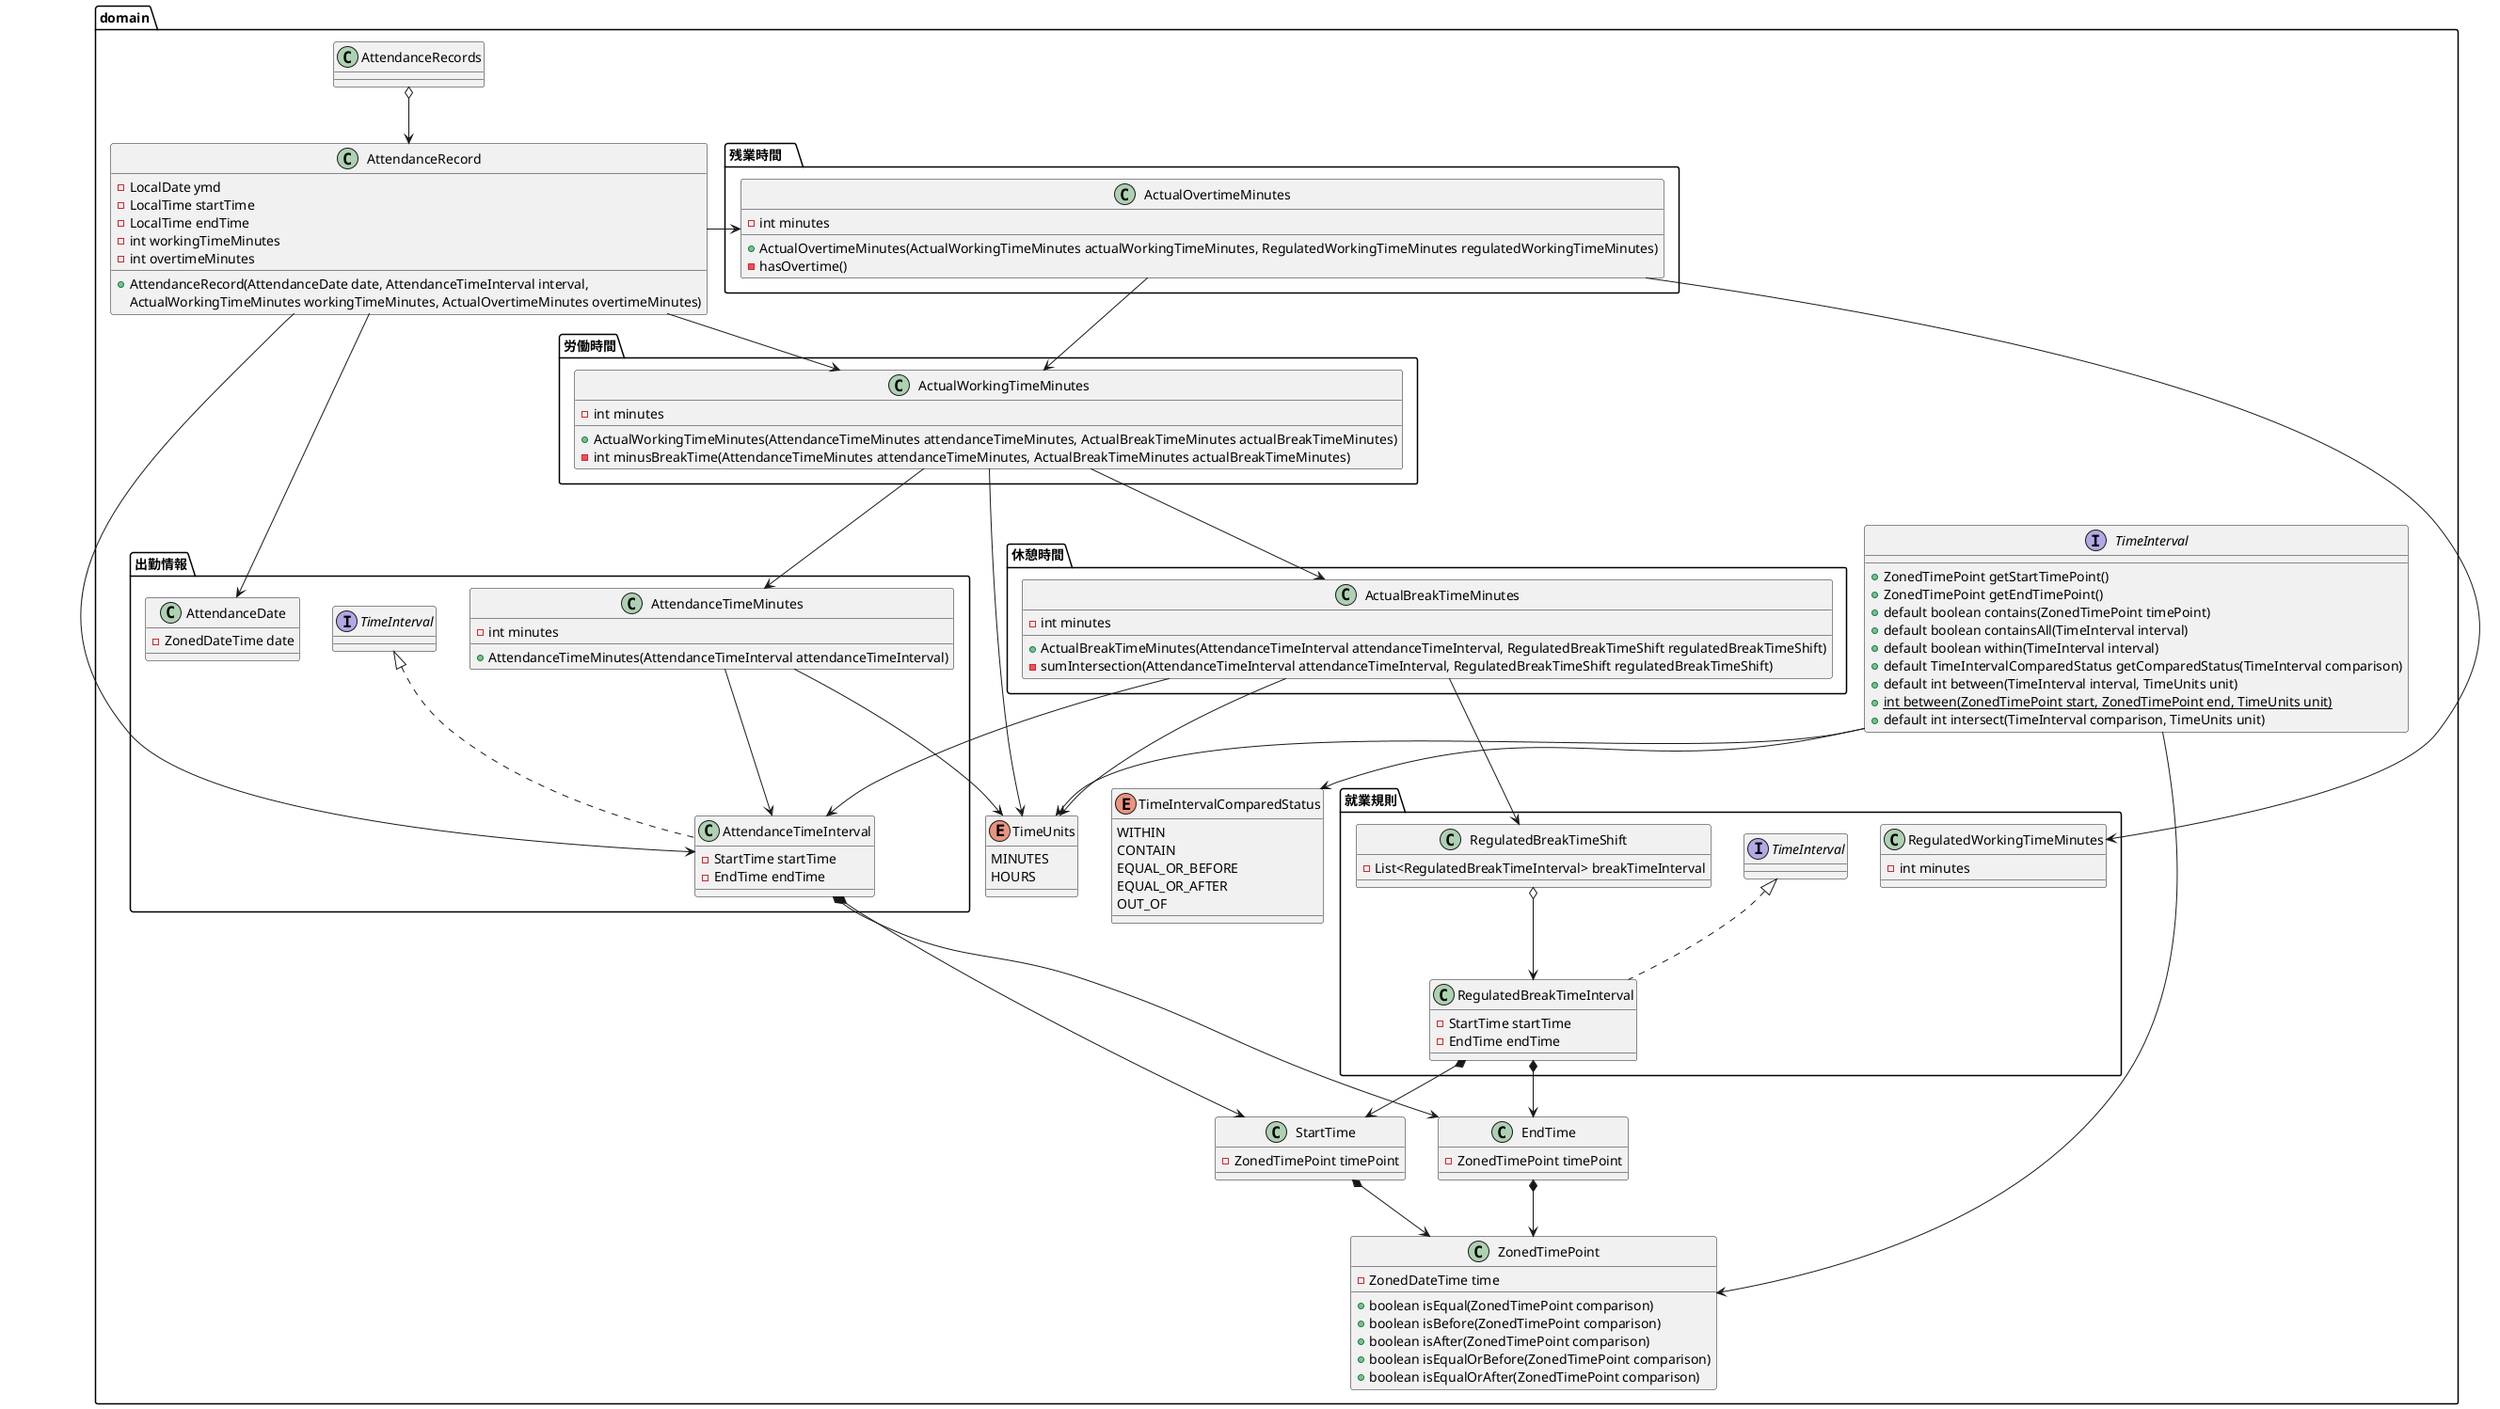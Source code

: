 @startuml

package domain {
    class ZonedTimePoint {
        - ZonedDateTime time
        + boolean isEqual(ZonedTimePoint comparison) 
        + boolean isBefore(ZonedTimePoint comparison) 
        + boolean isAfter(ZonedTimePoint comparison) 
        + boolean isEqualOrBefore(ZonedTimePoint comparison) 
        + boolean isEqualOrAfter(ZonedTimePoint comparison) 
    }
    class StartTime {
        - ZonedTimePoint timePoint
    }
    class EndTime {
        - ZonedTimePoint timePoint
    }
    StartTime *--> ZonedTimePoint
    EndTime *--> ZonedTimePoint
    
    interface TimeInterval {
        + ZonedTimePoint getStartTimePoint()
        + ZonedTimePoint getEndTimePoint()
        + default boolean contains(ZonedTimePoint timePoint)
        + default boolean containsAll(TimeInterval interval)
        + default boolean within(TimeInterval interval)
        + default TimeIntervalComparedStatus getComparedStatus(TimeInterval comparison)
        + default int between(TimeInterval interval, TimeUnits unit)
        + {static} int between(ZonedTimePoint start, ZonedTimePoint end, TimeUnits unit)
        + default int intersect(TimeInterval comparison, TimeUnits unit)
    }

    package 出勤情報 {
        class AttendanceDate {
            - ZonedDateTime date
        }
        class AttendanceTimeInterval implements TimeInterval {
            - StartTime startTime
            - EndTime endTime
        } 
        class AttendanceTimeMinutes {
            - int minutes
            + AttendanceTimeMinutes(AttendanceTimeInterval attendanceTimeInterval)
        } 
        AttendanceTimeInterval *--> StartTime
        AttendanceTimeInterval *--> EndTime       
    }

    package 休憩時間 {
        class ActualBreakTimeMinutes {
            - int minutes
            + ActualBreakTimeMinutes(AttendanceTimeInterval attendanceTimeInterval, RegulatedBreakTimeShift regulatedBreakTimeShift)
            - sumIntersection(AttendanceTimeInterval attendanceTimeInterval, RegulatedBreakTimeShift regulatedBreakTimeShift)
        }
    }
    package 残業時間　{
        class ActualOvertimeMinutes {
            - int minutes
            + ActualOvertimeMinutes(ActualWorkingTimeMinutes actualWorkingTimeMinutes, RegulatedWorkingTimeMinutes regulatedWorkingTimeMinutes)
            - hasOvertime()
        }
    }
    package 労働時間 {
        class ActualWorkingTimeMinutes {
            - int minutes
            + ActualWorkingTimeMinutes(AttendanceTimeMinutes attendanceTimeMinutes, ActualBreakTimeMinutes actualBreakTimeMinutes)
            - int minusBreakTime(AttendanceTimeMinutes attendanceTimeMinutes, ActualBreakTimeMinutes actualBreakTimeMinutes)
        }
    }

    package 就業規則 {
        class RegulatedWorkingTimeMinutes {
            - int minutes
        }
        class RegulatedBreakTimeInterval implements TimeInterval {
            - StartTime startTime
            - EndTime endTime
        }
        class RegulatedBreakTimeShift {
            - List<RegulatedBreakTimeInterval> breakTimeInterval
        }
        RegulatedBreakTimeInterval *--> StartTime
        RegulatedBreakTimeInterval *--> EndTime
        RegulatedBreakTimeShift o--> RegulatedBreakTimeInterval
    }

    enum TimeUnits {
        MINUTES
        HOURS
    }
    enum TimeIntervalComparedStatus {
        WITHIN
        CONTAIN
        EQUAL_OR_BEFORE
        EQUAL_OR_AFTER
        OUT_OF
    }

    class AttendanceRecord {
        - LocalDate ymd
        - LocalTime startTime
        - LocalTime endTime
        - int workingTimeMinutes
        - int overtimeMinutes
        + AttendanceRecord(AttendanceDate date, AttendanceTimeInterval interval,
                                ActualWorkingTimeMinutes workingTimeMinutes, ActualOvertimeMinutes overtimeMinutes)
    }

    TimeInterval --> ZonedTimePoint
    TimeInterval --> TimeIntervalComparedStatus
    TimeInterval --> TimeUnits

    AttendanceTimeMinutes --> AttendanceTimeInterval
    AttendanceTimeMinutes --> TimeUnits

    ActualBreakTimeMinutes --> AttendanceTimeInterval
    ActualBreakTimeMinutes --> RegulatedBreakTimeShift
    ActualBreakTimeMinutes --> TimeUnits

    ActualWorkingTimeMinutes --> AttendanceTimeMinutes
    ActualWorkingTimeMinutes --> ActualBreakTimeMinutes
    ActualWorkingTimeMinutes --> TimeUnits

    ActualOvertimeMinutes --> ActualWorkingTimeMinutes
    ActualOvertimeMinutes --> RegulatedWorkingTimeMinutes

    AttendanceRecord -right-> AttendanceDate
    AttendanceRecord -right-> AttendanceTimeInterval
    AttendanceRecord -right-> ActualWorkingTimeMinutes
    AttendanceRecord -right-> ActualOvertimeMinutes
    AttendanceRecords o--> AttendanceRecord

}

' package service {
'     class AttendanceRecordingService {
'         - AttendanceRepository attendanceRepository
'         - RegulationRepository regulationRepository
'         + AttendanceRecord register(AttendanceDate attendanceDate, AttendanceTimeInterval attendanceTimeInterval)
'     }
'     class AttendanceAggregationService {
'         - AttendanceRepository attendanceRepository
'         + AttendanceAggregation aggregateMonthly(AggregationMonth aggregationMonth)
'     }
'     interface AttendanceRepository {
'         + register(AttendanceRecord attendanceRecord)
'         + fetchMonthly(AggregationMonth aggregationMonth)
'     }
'     interface RegulationRepository {
'         + fetchBreakTimeIntervalShift(AttendanceDate attendanceDate)
'         + RegulatedWorkingTimeMinutes fetchRegulatedWorkingTimeMinutes(AttendanceDate attendanceDate)
'     }
'     AttendanceRecordingService   *--> AttendanceRepository
'     AttendanceAggregationService *--> AttendanceRepository
' }

' package datasource {
'     class AttendanceRepositoryCsv implements AttendanceRepository {
'         + void register(AttendanceRecord attendanceRecord)
'         + AttendanceRecords fetchMonthly(AggregationMonth aggregationMonth)
'     }
'     class AttendanceRepositoryCsv implements RegulationRepository {
'         + BreakTimeIntervalShift fetchBreakTimeList(AttendanceDate attendanceDate)
'         + RegulatedWorkingTimeMinutes fetchRegulatedWorkingTimeMinutes(AttendanceDate attendanceDate)
'     }
'     ' class AttendanceCsvDao {
'         ' - CsvDao<AttendanceRecordEntity> csvDao 
'         ' + void register(AttendanceRecord attendanceRecord)
'         ' + AttendanceRecordEntities fetchAll(AttendanceDate attendanceDate)
'         ' + AttendaceRecordEntities fetchMonthly(AggregationMonth aggregationMonth)
'     ' }
'     ' class RegulatedBreakTimeCsvDao {
'         ' - CsvDao<RegulatedBreakTimeEntity> csvDao 
'         ' + RegulatedBreakTimeEntities fetchAll(AttendanceDate attendanceDate)
'     ' }
'     ' class RegulatedWorkingTimeMinutesCsvDao {
'         ' - CsvDao<RegulatedWorkingTimeMinutesEntity)
'         ' + void write(Writer writer, T bean)
'         ' + RegulatedWorkingTimeMinutesEntity fetch(AttendanceDate attendanceDate)
'     ' }
'     ' class CsvDao<T> {
'         ' + void writeAll(Writer writer, List<T> beans)
'         ' + void write(Writer writer, T bean)
'         ' + List<T> read(Reader reader, Class<? extends T> type)
'     ' }
'     class AttendanceRecordEntities {
'         - List<AttendanceRecordEntity> records
'         + void upsert(AttendanceRecord record)   
'         + void add(AttendanceRecord record)   
'         + void update(AttendanceRecord record)   
'         + Optional<Integer> indexOf(AttendanceRecord record)        
'     }
'     class AttendanceRecordEntity {
'         - LocalDate ymd
'         - LocalTime startDate
'         - LocalTime endDate
'         - int workingTimeMinutes
'         - int overtimeMinutes
'         - ZonedDateTime updatedAt
'     }
'     class RegulatedBreakTimeEntities {
'         - List<RegulatedBreakTimeEntity> records    
'     }
'     class RegulatedBreakTimeEntity {
'         - LocalDate validStartDate
'         - LocalDate validEndDate
'         - String breakTimeStart
'         - String breakTimeEnd
'     }
'     class RegulatedWorkingTimeMinutesEntity {
'         - LocalDate validStartDate
'         - LocalDate validEndDate
'         - int regulatedWorkingTimeMinutes
'     }
' }

' package controller {
'     class AttendanceController {
'         - AttendanceRecordingService attendanceRecordService
'         - AttendanceAggregationService attendanceAggregationService
'         + void record()
'         + void aggregate()
'     }
'     AttendanceController *--> AttendanceRecordingService
'     AttendanceController *--> AttendanceAggregationService
' }

@enduml